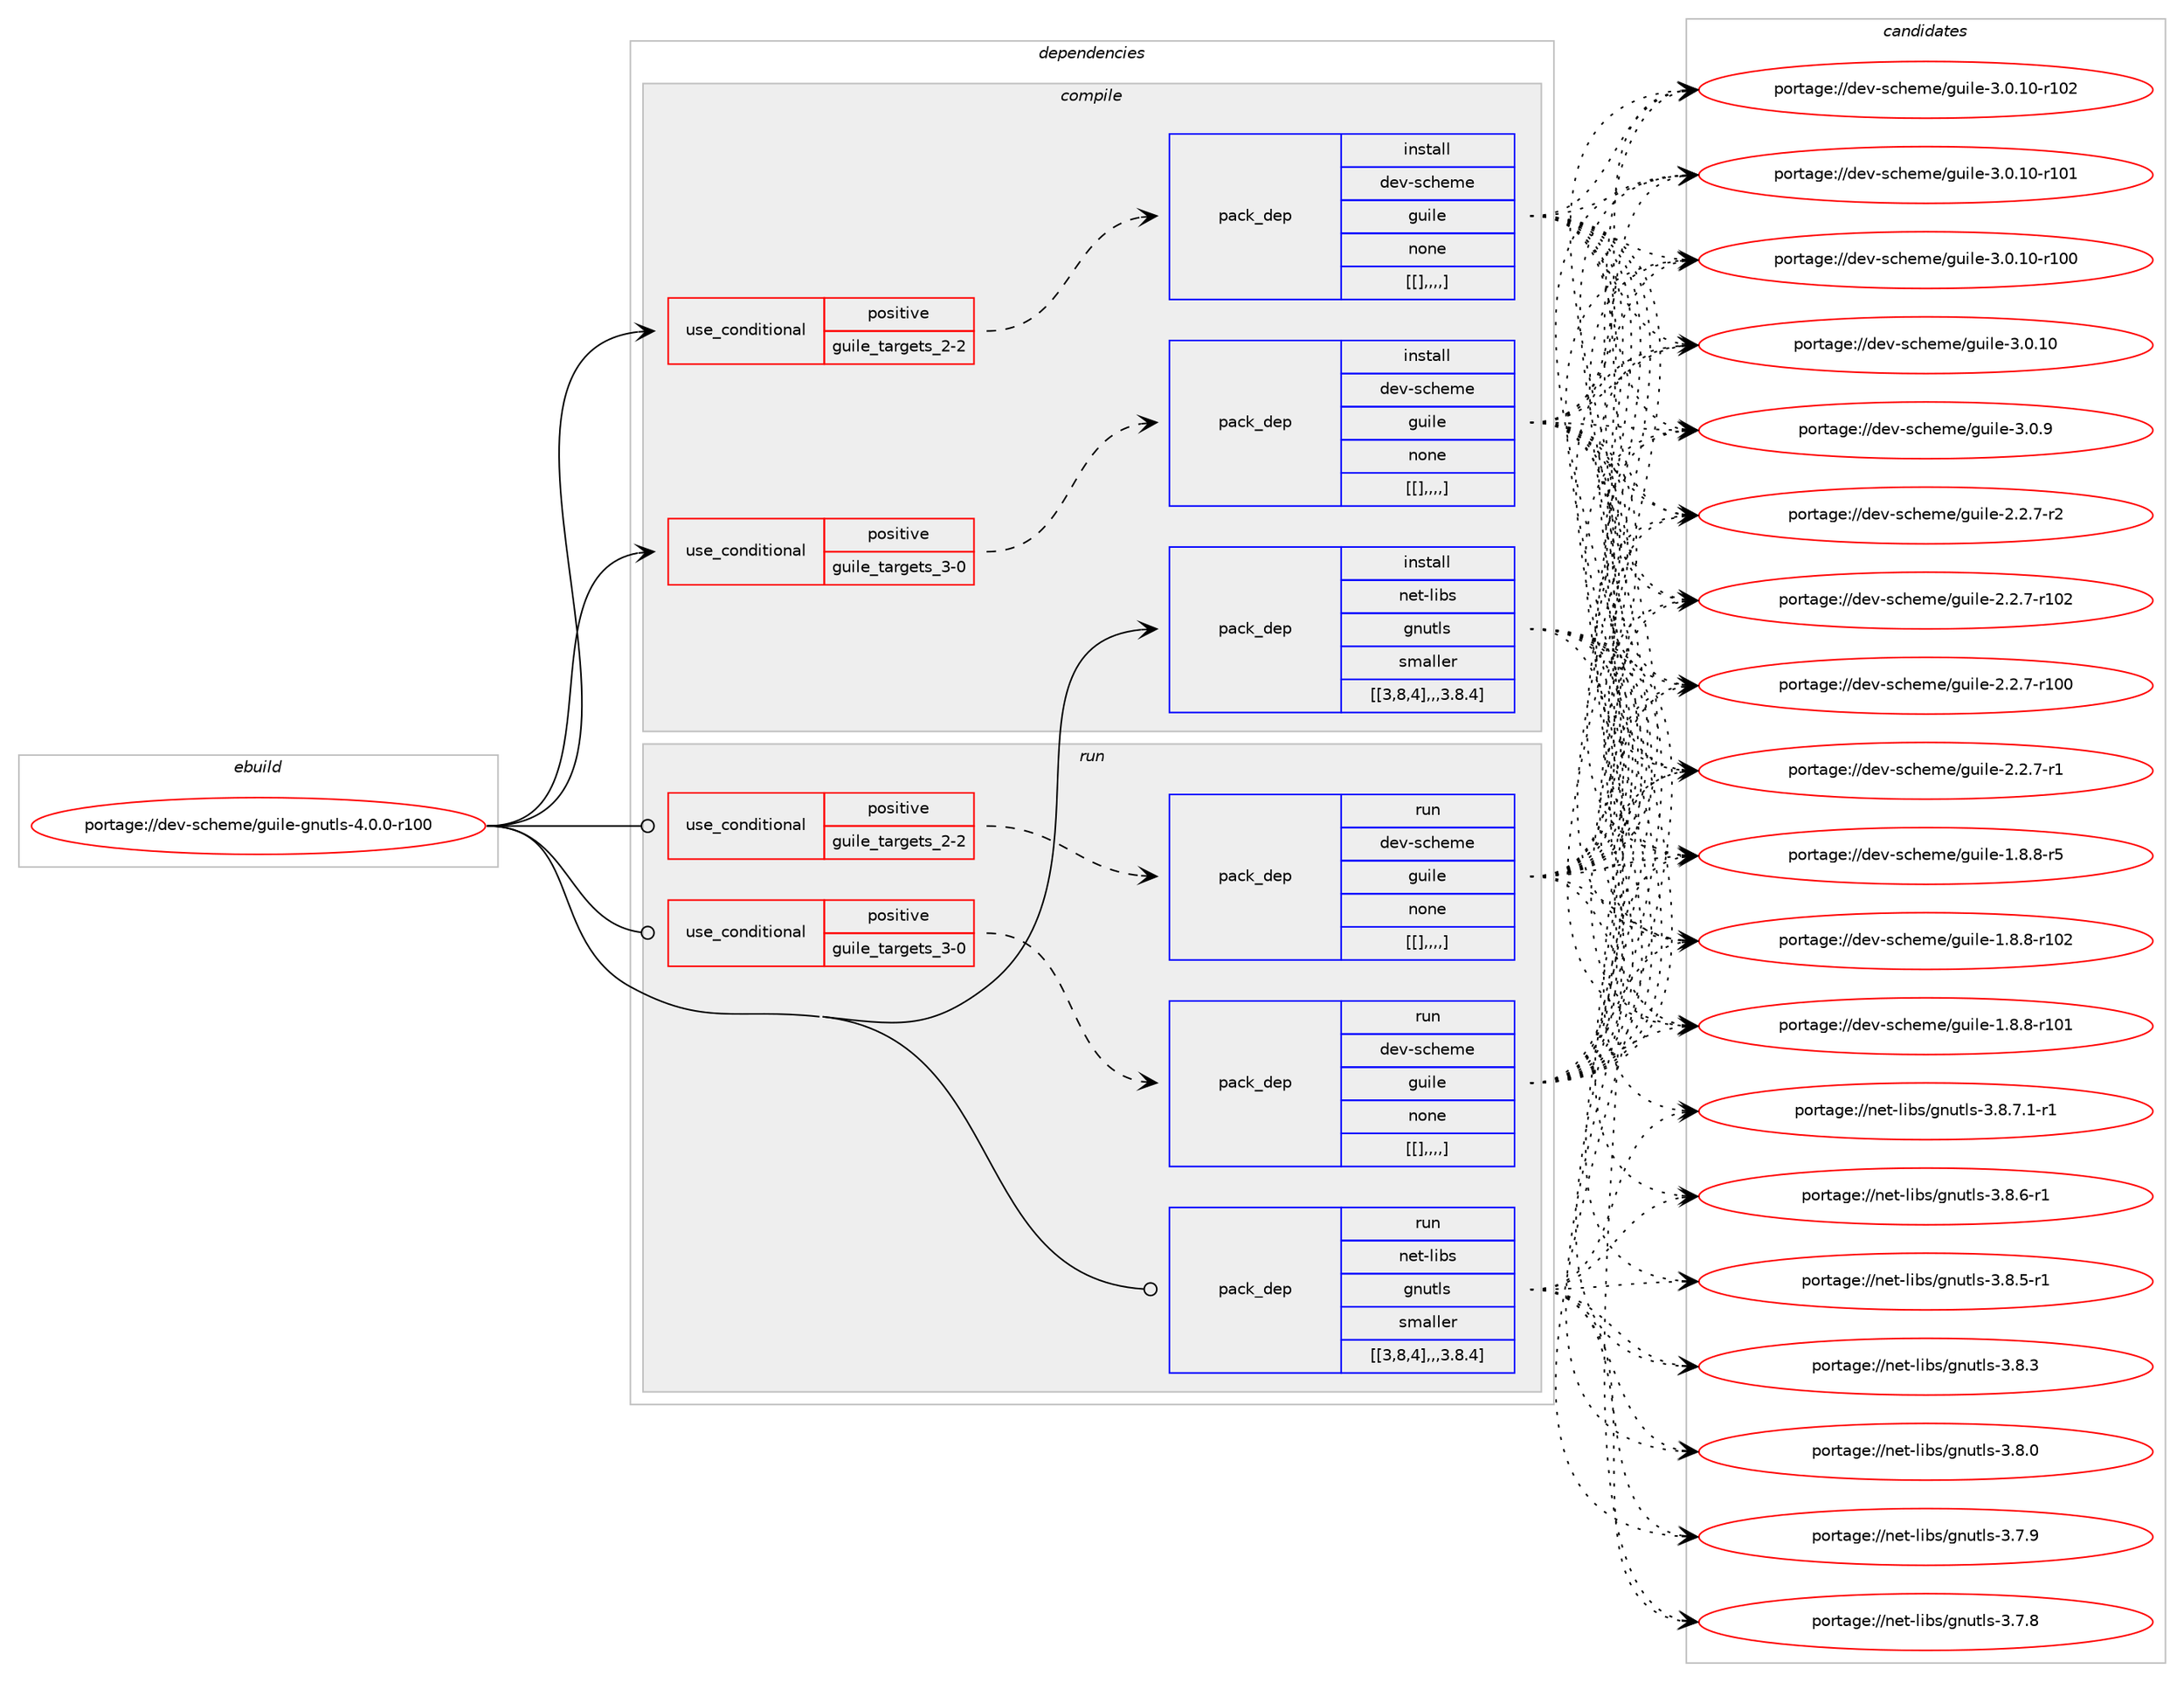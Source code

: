 digraph prolog {

# *************
# Graph options
# *************

newrank=true;
concentrate=true;
compound=true;
graph [rankdir=LR,fontname=Helvetica,fontsize=10,ranksep=1.5];#, ranksep=2.5, nodesep=0.2];
edge  [arrowhead=vee];
node  [fontname=Helvetica,fontsize=10];

# **********
# The ebuild
# **********

subgraph cluster_leftcol {
color=gray;
label=<<i>ebuild</i>>;
id [label="portage://dev-scheme/guile-gnutls-4.0.0-r100", color=red, width=4, href="../dev-scheme/guile-gnutls-4.0.0-r100.svg"];
}

# ****************
# The dependencies
# ****************

subgraph cluster_midcol {
color=gray;
label=<<i>dependencies</i>>;
subgraph cluster_compile {
fillcolor="#eeeeee";
style=filled;
label=<<i>compile</i>>;
subgraph cond63738 {
dependency220760 [label=<<TABLE BORDER="0" CELLBORDER="1" CELLSPACING="0" CELLPADDING="4"><TR><TD ROWSPAN="3" CELLPADDING="10">use_conditional</TD></TR><TR><TD>positive</TD></TR><TR><TD>guile_targets_2-2</TD></TR></TABLE>>, shape=none, color=red];
subgraph pack155560 {
dependency220824 [label=<<TABLE BORDER="0" CELLBORDER="1" CELLSPACING="0" CELLPADDING="4" WIDTH="220"><TR><TD ROWSPAN="6" CELLPADDING="30">pack_dep</TD></TR><TR><TD WIDTH="110">install</TD></TR><TR><TD>dev-scheme</TD></TR><TR><TD>guile</TD></TR><TR><TD>none</TD></TR><TR><TD>[[],,,,]</TD></TR></TABLE>>, shape=none, color=blue];
}
dependency220760:e -> dependency220824:w [weight=20,style="dashed",arrowhead="vee"];
}
id:e -> dependency220760:w [weight=20,style="solid",arrowhead="vee"];
subgraph cond63756 {
dependency220828 [label=<<TABLE BORDER="0" CELLBORDER="1" CELLSPACING="0" CELLPADDING="4"><TR><TD ROWSPAN="3" CELLPADDING="10">use_conditional</TD></TR><TR><TD>positive</TD></TR><TR><TD>guile_targets_3-0</TD></TR></TABLE>>, shape=none, color=red];
subgraph pack155626 {
dependency220874 [label=<<TABLE BORDER="0" CELLBORDER="1" CELLSPACING="0" CELLPADDING="4" WIDTH="220"><TR><TD ROWSPAN="6" CELLPADDING="30">pack_dep</TD></TR><TR><TD WIDTH="110">install</TD></TR><TR><TD>dev-scheme</TD></TR><TR><TD>guile</TD></TR><TR><TD>none</TD></TR><TR><TD>[[],,,,]</TD></TR></TABLE>>, shape=none, color=blue];
}
dependency220828:e -> dependency220874:w [weight=20,style="dashed",arrowhead="vee"];
}
id:e -> dependency220828:w [weight=20,style="solid",arrowhead="vee"];
subgraph pack155643 {
dependency220907 [label=<<TABLE BORDER="0" CELLBORDER="1" CELLSPACING="0" CELLPADDING="4" WIDTH="220"><TR><TD ROWSPAN="6" CELLPADDING="30">pack_dep</TD></TR><TR><TD WIDTH="110">install</TD></TR><TR><TD>net-libs</TD></TR><TR><TD>gnutls</TD></TR><TR><TD>smaller</TD></TR><TR><TD>[[3,8,4],,,3.8.4]</TD></TR></TABLE>>, shape=none, color=blue];
}
id:e -> dependency220907:w [weight=20,style="solid",arrowhead="vee"];
}
subgraph cluster_compileandrun {
fillcolor="#eeeeee";
style=filled;
label=<<i>compile and run</i>>;
}
subgraph cluster_run {
fillcolor="#eeeeee";
style=filled;
label=<<i>run</i>>;
subgraph cond63769 {
dependency220912 [label=<<TABLE BORDER="0" CELLBORDER="1" CELLSPACING="0" CELLPADDING="4"><TR><TD ROWSPAN="3" CELLPADDING="10">use_conditional</TD></TR><TR><TD>positive</TD></TR><TR><TD>guile_targets_2-2</TD></TR></TABLE>>, shape=none, color=red];
subgraph pack155675 {
dependency220972 [label=<<TABLE BORDER="0" CELLBORDER="1" CELLSPACING="0" CELLPADDING="4" WIDTH="220"><TR><TD ROWSPAN="6" CELLPADDING="30">pack_dep</TD></TR><TR><TD WIDTH="110">run</TD></TR><TR><TD>dev-scheme</TD></TR><TR><TD>guile</TD></TR><TR><TD>none</TD></TR><TR><TD>[[],,,,]</TD></TR></TABLE>>, shape=none, color=blue];
}
dependency220912:e -> dependency220972:w [weight=20,style="dashed",arrowhead="vee"];
}
id:e -> dependency220912:w [weight=20,style="solid",arrowhead="odot"];
subgraph cond63786 {
dependency220977 [label=<<TABLE BORDER="0" CELLBORDER="1" CELLSPACING="0" CELLPADDING="4"><TR><TD ROWSPAN="3" CELLPADDING="10">use_conditional</TD></TR><TR><TD>positive</TD></TR><TR><TD>guile_targets_3-0</TD></TR></TABLE>>, shape=none, color=red];
subgraph pack155736 {
dependency221017 [label=<<TABLE BORDER="0" CELLBORDER="1" CELLSPACING="0" CELLPADDING="4" WIDTH="220"><TR><TD ROWSPAN="6" CELLPADDING="30">pack_dep</TD></TR><TR><TD WIDTH="110">run</TD></TR><TR><TD>dev-scheme</TD></TR><TR><TD>guile</TD></TR><TR><TD>none</TD></TR><TR><TD>[[],,,,]</TD></TR></TABLE>>, shape=none, color=blue];
}
dependency220977:e -> dependency221017:w [weight=20,style="dashed",arrowhead="vee"];
}
id:e -> dependency220977:w [weight=20,style="solid",arrowhead="odot"];
subgraph pack155757 {
dependency221055 [label=<<TABLE BORDER="0" CELLBORDER="1" CELLSPACING="0" CELLPADDING="4" WIDTH="220"><TR><TD ROWSPAN="6" CELLPADDING="30">pack_dep</TD></TR><TR><TD WIDTH="110">run</TD></TR><TR><TD>net-libs</TD></TR><TR><TD>gnutls</TD></TR><TR><TD>smaller</TD></TR><TR><TD>[[3,8,4],,,3.8.4]</TD></TR></TABLE>>, shape=none, color=blue];
}
id:e -> dependency221055:w [weight=20,style="solid",arrowhead="odot"];
}
}

# **************
# The candidates
# **************

subgraph cluster_choices {
rank=same;
color=gray;
label=<<i>candidates</i>>;

subgraph choice155501 {
color=black;
nodesep=1;
choice1001011184511599104101109101471031171051081014551464846494845114494850 [label="portage://dev-scheme/guile-3.0.10-r102", color=red, width=4,href="../dev-scheme/guile-3.0.10-r102.svg"];
choice1001011184511599104101109101471031171051081014551464846494845114494849 [label="portage://dev-scheme/guile-3.0.10-r101", color=red, width=4,href="../dev-scheme/guile-3.0.10-r101.svg"];
choice1001011184511599104101109101471031171051081014551464846494845114494848 [label="portage://dev-scheme/guile-3.0.10-r100", color=red, width=4,href="../dev-scheme/guile-3.0.10-r100.svg"];
choice10010111845115991041011091014710311710510810145514648464948 [label="portage://dev-scheme/guile-3.0.10", color=red, width=4,href="../dev-scheme/guile-3.0.10.svg"];
choice100101118451159910410110910147103117105108101455146484657 [label="portage://dev-scheme/guile-3.0.9", color=red, width=4,href="../dev-scheme/guile-3.0.9.svg"];
choice1001011184511599104101109101471031171051081014550465046554511450 [label="portage://dev-scheme/guile-2.2.7-r2", color=red, width=4,href="../dev-scheme/guile-2.2.7-r2.svg"];
choice10010111845115991041011091014710311710510810145504650465545114494850 [label="portage://dev-scheme/guile-2.2.7-r102", color=red, width=4,href="../dev-scheme/guile-2.2.7-r102.svg"];
choice10010111845115991041011091014710311710510810145504650465545114494848 [label="portage://dev-scheme/guile-2.2.7-r100", color=red, width=4,href="../dev-scheme/guile-2.2.7-r100.svg"];
choice1001011184511599104101109101471031171051081014550465046554511449 [label="portage://dev-scheme/guile-2.2.7-r1", color=red, width=4,href="../dev-scheme/guile-2.2.7-r1.svg"];
choice1001011184511599104101109101471031171051081014549465646564511453 [label="portage://dev-scheme/guile-1.8.8-r5", color=red, width=4,href="../dev-scheme/guile-1.8.8-r5.svg"];
choice10010111845115991041011091014710311710510810145494656465645114494850 [label="portage://dev-scheme/guile-1.8.8-r102", color=red, width=4,href="../dev-scheme/guile-1.8.8-r102.svg"];
choice10010111845115991041011091014710311710510810145494656465645114494849 [label="portage://dev-scheme/guile-1.8.8-r101", color=red, width=4,href="../dev-scheme/guile-1.8.8-r101.svg"];
dependency220824:e -> choice1001011184511599104101109101471031171051081014551464846494845114494850:w [style=dotted,weight="100"];
dependency220824:e -> choice1001011184511599104101109101471031171051081014551464846494845114494849:w [style=dotted,weight="100"];
dependency220824:e -> choice1001011184511599104101109101471031171051081014551464846494845114494848:w [style=dotted,weight="100"];
dependency220824:e -> choice10010111845115991041011091014710311710510810145514648464948:w [style=dotted,weight="100"];
dependency220824:e -> choice100101118451159910410110910147103117105108101455146484657:w [style=dotted,weight="100"];
dependency220824:e -> choice1001011184511599104101109101471031171051081014550465046554511450:w [style=dotted,weight="100"];
dependency220824:e -> choice10010111845115991041011091014710311710510810145504650465545114494850:w [style=dotted,weight="100"];
dependency220824:e -> choice10010111845115991041011091014710311710510810145504650465545114494848:w [style=dotted,weight="100"];
dependency220824:e -> choice1001011184511599104101109101471031171051081014550465046554511449:w [style=dotted,weight="100"];
dependency220824:e -> choice1001011184511599104101109101471031171051081014549465646564511453:w [style=dotted,weight="100"];
dependency220824:e -> choice10010111845115991041011091014710311710510810145494656465645114494850:w [style=dotted,weight="100"];
dependency220824:e -> choice10010111845115991041011091014710311710510810145494656465645114494849:w [style=dotted,weight="100"];
}
subgraph choice155503 {
color=black;
nodesep=1;
choice1001011184511599104101109101471031171051081014551464846494845114494850 [label="portage://dev-scheme/guile-3.0.10-r102", color=red, width=4,href="../dev-scheme/guile-3.0.10-r102.svg"];
choice1001011184511599104101109101471031171051081014551464846494845114494849 [label="portage://dev-scheme/guile-3.0.10-r101", color=red, width=4,href="../dev-scheme/guile-3.0.10-r101.svg"];
choice1001011184511599104101109101471031171051081014551464846494845114494848 [label="portage://dev-scheme/guile-3.0.10-r100", color=red, width=4,href="../dev-scheme/guile-3.0.10-r100.svg"];
choice10010111845115991041011091014710311710510810145514648464948 [label="portage://dev-scheme/guile-3.0.10", color=red, width=4,href="../dev-scheme/guile-3.0.10.svg"];
choice100101118451159910410110910147103117105108101455146484657 [label="portage://dev-scheme/guile-3.0.9", color=red, width=4,href="../dev-scheme/guile-3.0.9.svg"];
choice1001011184511599104101109101471031171051081014550465046554511450 [label="portage://dev-scheme/guile-2.2.7-r2", color=red, width=4,href="../dev-scheme/guile-2.2.7-r2.svg"];
choice10010111845115991041011091014710311710510810145504650465545114494850 [label="portage://dev-scheme/guile-2.2.7-r102", color=red, width=4,href="../dev-scheme/guile-2.2.7-r102.svg"];
choice10010111845115991041011091014710311710510810145504650465545114494848 [label="portage://dev-scheme/guile-2.2.7-r100", color=red, width=4,href="../dev-scheme/guile-2.2.7-r100.svg"];
choice1001011184511599104101109101471031171051081014550465046554511449 [label="portage://dev-scheme/guile-2.2.7-r1", color=red, width=4,href="../dev-scheme/guile-2.2.7-r1.svg"];
choice1001011184511599104101109101471031171051081014549465646564511453 [label="portage://dev-scheme/guile-1.8.8-r5", color=red, width=4,href="../dev-scheme/guile-1.8.8-r5.svg"];
choice10010111845115991041011091014710311710510810145494656465645114494850 [label="portage://dev-scheme/guile-1.8.8-r102", color=red, width=4,href="../dev-scheme/guile-1.8.8-r102.svg"];
choice10010111845115991041011091014710311710510810145494656465645114494849 [label="portage://dev-scheme/guile-1.8.8-r101", color=red, width=4,href="../dev-scheme/guile-1.8.8-r101.svg"];
dependency220874:e -> choice1001011184511599104101109101471031171051081014551464846494845114494850:w [style=dotted,weight="100"];
dependency220874:e -> choice1001011184511599104101109101471031171051081014551464846494845114494849:w [style=dotted,weight="100"];
dependency220874:e -> choice1001011184511599104101109101471031171051081014551464846494845114494848:w [style=dotted,weight="100"];
dependency220874:e -> choice10010111845115991041011091014710311710510810145514648464948:w [style=dotted,weight="100"];
dependency220874:e -> choice100101118451159910410110910147103117105108101455146484657:w [style=dotted,weight="100"];
dependency220874:e -> choice1001011184511599104101109101471031171051081014550465046554511450:w [style=dotted,weight="100"];
dependency220874:e -> choice10010111845115991041011091014710311710510810145504650465545114494850:w [style=dotted,weight="100"];
dependency220874:e -> choice10010111845115991041011091014710311710510810145504650465545114494848:w [style=dotted,weight="100"];
dependency220874:e -> choice1001011184511599104101109101471031171051081014550465046554511449:w [style=dotted,weight="100"];
dependency220874:e -> choice1001011184511599104101109101471031171051081014549465646564511453:w [style=dotted,weight="100"];
dependency220874:e -> choice10010111845115991041011091014710311710510810145494656465645114494850:w [style=dotted,weight="100"];
dependency220874:e -> choice10010111845115991041011091014710311710510810145494656465645114494849:w [style=dotted,weight="100"];
}
subgraph choice155628 {
color=black;
nodesep=1;
choice11010111645108105981154710311011711610811545514656465546494511449 [label="portage://net-libs/gnutls-3.8.7.1-r1", color=red, width=4,href="../net-libs/gnutls-3.8.7.1-r1.svg"];
choice1101011164510810598115471031101171161081154551465646544511449 [label="portage://net-libs/gnutls-3.8.6-r1", color=red, width=4,href="../net-libs/gnutls-3.8.6-r1.svg"];
choice1101011164510810598115471031101171161081154551465646534511449 [label="portage://net-libs/gnutls-3.8.5-r1", color=red, width=4,href="../net-libs/gnutls-3.8.5-r1.svg"];
choice110101116451081059811547103110117116108115455146564651 [label="portage://net-libs/gnutls-3.8.3", color=red, width=4,href="../net-libs/gnutls-3.8.3.svg"];
choice110101116451081059811547103110117116108115455146564648 [label="portage://net-libs/gnutls-3.8.0", color=red, width=4,href="../net-libs/gnutls-3.8.0.svg"];
choice110101116451081059811547103110117116108115455146554657 [label="portage://net-libs/gnutls-3.7.9", color=red, width=4,href="../net-libs/gnutls-3.7.9.svg"];
choice110101116451081059811547103110117116108115455146554656 [label="portage://net-libs/gnutls-3.7.8", color=red, width=4,href="../net-libs/gnutls-3.7.8.svg"];
dependency220907:e -> choice11010111645108105981154710311011711610811545514656465546494511449:w [style=dotted,weight="100"];
dependency220907:e -> choice1101011164510810598115471031101171161081154551465646544511449:w [style=dotted,weight="100"];
dependency220907:e -> choice1101011164510810598115471031101171161081154551465646534511449:w [style=dotted,weight="100"];
dependency220907:e -> choice110101116451081059811547103110117116108115455146564651:w [style=dotted,weight="100"];
dependency220907:e -> choice110101116451081059811547103110117116108115455146564648:w [style=dotted,weight="100"];
dependency220907:e -> choice110101116451081059811547103110117116108115455146554657:w [style=dotted,weight="100"];
dependency220907:e -> choice110101116451081059811547103110117116108115455146554656:w [style=dotted,weight="100"];
}
subgraph choice155631 {
color=black;
nodesep=1;
choice1001011184511599104101109101471031171051081014551464846494845114494850 [label="portage://dev-scheme/guile-3.0.10-r102", color=red, width=4,href="../dev-scheme/guile-3.0.10-r102.svg"];
choice1001011184511599104101109101471031171051081014551464846494845114494849 [label="portage://dev-scheme/guile-3.0.10-r101", color=red, width=4,href="../dev-scheme/guile-3.0.10-r101.svg"];
choice1001011184511599104101109101471031171051081014551464846494845114494848 [label="portage://dev-scheme/guile-3.0.10-r100", color=red, width=4,href="../dev-scheme/guile-3.0.10-r100.svg"];
choice10010111845115991041011091014710311710510810145514648464948 [label="portage://dev-scheme/guile-3.0.10", color=red, width=4,href="../dev-scheme/guile-3.0.10.svg"];
choice100101118451159910410110910147103117105108101455146484657 [label="portage://dev-scheme/guile-3.0.9", color=red, width=4,href="../dev-scheme/guile-3.0.9.svg"];
choice1001011184511599104101109101471031171051081014550465046554511450 [label="portage://dev-scheme/guile-2.2.7-r2", color=red, width=4,href="../dev-scheme/guile-2.2.7-r2.svg"];
choice10010111845115991041011091014710311710510810145504650465545114494850 [label="portage://dev-scheme/guile-2.2.7-r102", color=red, width=4,href="../dev-scheme/guile-2.2.7-r102.svg"];
choice10010111845115991041011091014710311710510810145504650465545114494848 [label="portage://dev-scheme/guile-2.2.7-r100", color=red, width=4,href="../dev-scheme/guile-2.2.7-r100.svg"];
choice1001011184511599104101109101471031171051081014550465046554511449 [label="portage://dev-scheme/guile-2.2.7-r1", color=red, width=4,href="../dev-scheme/guile-2.2.7-r1.svg"];
choice1001011184511599104101109101471031171051081014549465646564511453 [label="portage://dev-scheme/guile-1.8.8-r5", color=red, width=4,href="../dev-scheme/guile-1.8.8-r5.svg"];
choice10010111845115991041011091014710311710510810145494656465645114494850 [label="portage://dev-scheme/guile-1.8.8-r102", color=red, width=4,href="../dev-scheme/guile-1.8.8-r102.svg"];
choice10010111845115991041011091014710311710510810145494656465645114494849 [label="portage://dev-scheme/guile-1.8.8-r101", color=red, width=4,href="../dev-scheme/guile-1.8.8-r101.svg"];
dependency220972:e -> choice1001011184511599104101109101471031171051081014551464846494845114494850:w [style=dotted,weight="100"];
dependency220972:e -> choice1001011184511599104101109101471031171051081014551464846494845114494849:w [style=dotted,weight="100"];
dependency220972:e -> choice1001011184511599104101109101471031171051081014551464846494845114494848:w [style=dotted,weight="100"];
dependency220972:e -> choice10010111845115991041011091014710311710510810145514648464948:w [style=dotted,weight="100"];
dependency220972:e -> choice100101118451159910410110910147103117105108101455146484657:w [style=dotted,weight="100"];
dependency220972:e -> choice1001011184511599104101109101471031171051081014550465046554511450:w [style=dotted,weight="100"];
dependency220972:e -> choice10010111845115991041011091014710311710510810145504650465545114494850:w [style=dotted,weight="100"];
dependency220972:e -> choice10010111845115991041011091014710311710510810145504650465545114494848:w [style=dotted,weight="100"];
dependency220972:e -> choice1001011184511599104101109101471031171051081014550465046554511449:w [style=dotted,weight="100"];
dependency220972:e -> choice1001011184511599104101109101471031171051081014549465646564511453:w [style=dotted,weight="100"];
dependency220972:e -> choice10010111845115991041011091014710311710510810145494656465645114494850:w [style=dotted,weight="100"];
dependency220972:e -> choice10010111845115991041011091014710311710510810145494656465645114494849:w [style=dotted,weight="100"];
}
subgraph choice155648 {
color=black;
nodesep=1;
choice1001011184511599104101109101471031171051081014551464846494845114494850 [label="portage://dev-scheme/guile-3.0.10-r102", color=red, width=4,href="../dev-scheme/guile-3.0.10-r102.svg"];
choice1001011184511599104101109101471031171051081014551464846494845114494849 [label="portage://dev-scheme/guile-3.0.10-r101", color=red, width=4,href="../dev-scheme/guile-3.0.10-r101.svg"];
choice1001011184511599104101109101471031171051081014551464846494845114494848 [label="portage://dev-scheme/guile-3.0.10-r100", color=red, width=4,href="../dev-scheme/guile-3.0.10-r100.svg"];
choice10010111845115991041011091014710311710510810145514648464948 [label="portage://dev-scheme/guile-3.0.10", color=red, width=4,href="../dev-scheme/guile-3.0.10.svg"];
choice100101118451159910410110910147103117105108101455146484657 [label="portage://dev-scheme/guile-3.0.9", color=red, width=4,href="../dev-scheme/guile-3.0.9.svg"];
choice1001011184511599104101109101471031171051081014550465046554511450 [label="portage://dev-scheme/guile-2.2.7-r2", color=red, width=4,href="../dev-scheme/guile-2.2.7-r2.svg"];
choice10010111845115991041011091014710311710510810145504650465545114494850 [label="portage://dev-scheme/guile-2.2.7-r102", color=red, width=4,href="../dev-scheme/guile-2.2.7-r102.svg"];
choice10010111845115991041011091014710311710510810145504650465545114494848 [label="portage://dev-scheme/guile-2.2.7-r100", color=red, width=4,href="../dev-scheme/guile-2.2.7-r100.svg"];
choice1001011184511599104101109101471031171051081014550465046554511449 [label="portage://dev-scheme/guile-2.2.7-r1", color=red, width=4,href="../dev-scheme/guile-2.2.7-r1.svg"];
choice1001011184511599104101109101471031171051081014549465646564511453 [label="portage://dev-scheme/guile-1.8.8-r5", color=red, width=4,href="../dev-scheme/guile-1.8.8-r5.svg"];
choice10010111845115991041011091014710311710510810145494656465645114494850 [label="portage://dev-scheme/guile-1.8.8-r102", color=red, width=4,href="../dev-scheme/guile-1.8.8-r102.svg"];
choice10010111845115991041011091014710311710510810145494656465645114494849 [label="portage://dev-scheme/guile-1.8.8-r101", color=red, width=4,href="../dev-scheme/guile-1.8.8-r101.svg"];
dependency221017:e -> choice1001011184511599104101109101471031171051081014551464846494845114494850:w [style=dotted,weight="100"];
dependency221017:e -> choice1001011184511599104101109101471031171051081014551464846494845114494849:w [style=dotted,weight="100"];
dependency221017:e -> choice1001011184511599104101109101471031171051081014551464846494845114494848:w [style=dotted,weight="100"];
dependency221017:e -> choice10010111845115991041011091014710311710510810145514648464948:w [style=dotted,weight="100"];
dependency221017:e -> choice100101118451159910410110910147103117105108101455146484657:w [style=dotted,weight="100"];
dependency221017:e -> choice1001011184511599104101109101471031171051081014550465046554511450:w [style=dotted,weight="100"];
dependency221017:e -> choice10010111845115991041011091014710311710510810145504650465545114494850:w [style=dotted,weight="100"];
dependency221017:e -> choice10010111845115991041011091014710311710510810145504650465545114494848:w [style=dotted,weight="100"];
dependency221017:e -> choice1001011184511599104101109101471031171051081014550465046554511449:w [style=dotted,weight="100"];
dependency221017:e -> choice1001011184511599104101109101471031171051081014549465646564511453:w [style=dotted,weight="100"];
dependency221017:e -> choice10010111845115991041011091014710311710510810145494656465645114494850:w [style=dotted,weight="100"];
dependency221017:e -> choice10010111845115991041011091014710311710510810145494656465645114494849:w [style=dotted,weight="100"];
}
subgraph choice155706 {
color=black;
nodesep=1;
choice11010111645108105981154710311011711610811545514656465546494511449 [label="portage://net-libs/gnutls-3.8.7.1-r1", color=red, width=4,href="../net-libs/gnutls-3.8.7.1-r1.svg"];
choice1101011164510810598115471031101171161081154551465646544511449 [label="portage://net-libs/gnutls-3.8.6-r1", color=red, width=4,href="../net-libs/gnutls-3.8.6-r1.svg"];
choice1101011164510810598115471031101171161081154551465646534511449 [label="portage://net-libs/gnutls-3.8.5-r1", color=red, width=4,href="../net-libs/gnutls-3.8.5-r1.svg"];
choice110101116451081059811547103110117116108115455146564651 [label="portage://net-libs/gnutls-3.8.3", color=red, width=4,href="../net-libs/gnutls-3.8.3.svg"];
choice110101116451081059811547103110117116108115455146564648 [label="portage://net-libs/gnutls-3.8.0", color=red, width=4,href="../net-libs/gnutls-3.8.0.svg"];
choice110101116451081059811547103110117116108115455146554657 [label="portage://net-libs/gnutls-3.7.9", color=red, width=4,href="../net-libs/gnutls-3.7.9.svg"];
choice110101116451081059811547103110117116108115455146554656 [label="portage://net-libs/gnutls-3.7.8", color=red, width=4,href="../net-libs/gnutls-3.7.8.svg"];
dependency221055:e -> choice11010111645108105981154710311011711610811545514656465546494511449:w [style=dotted,weight="100"];
dependency221055:e -> choice1101011164510810598115471031101171161081154551465646544511449:w [style=dotted,weight="100"];
dependency221055:e -> choice1101011164510810598115471031101171161081154551465646534511449:w [style=dotted,weight="100"];
dependency221055:e -> choice110101116451081059811547103110117116108115455146564651:w [style=dotted,weight="100"];
dependency221055:e -> choice110101116451081059811547103110117116108115455146564648:w [style=dotted,weight="100"];
dependency221055:e -> choice110101116451081059811547103110117116108115455146554657:w [style=dotted,weight="100"];
dependency221055:e -> choice110101116451081059811547103110117116108115455146554656:w [style=dotted,weight="100"];
}
}

}
